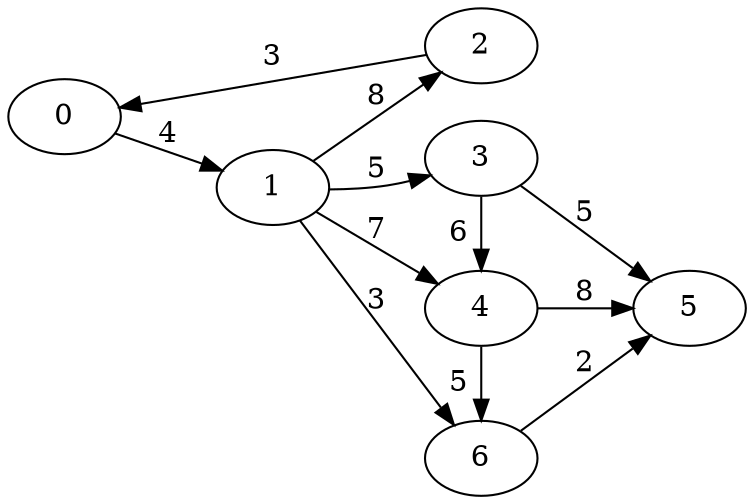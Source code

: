 digraph G {
ranksep = "equally";
rankdir = LR;
{rank = same; 0; };
{rank = same; 1; };
{rank = same; 2; 3; 4; 6; };
{rank = same; 5; };
0->1[label="4"];
1->2[label="8"];
1->3[label="5"];
1->4[label="7"];
1->6[label="3"];
2->0[label="3"];
3->5[label="5"];
3->4[label="6"];
4->5[label="8"];
4->6[label="5"];
6->5[label="2"];
5
}

